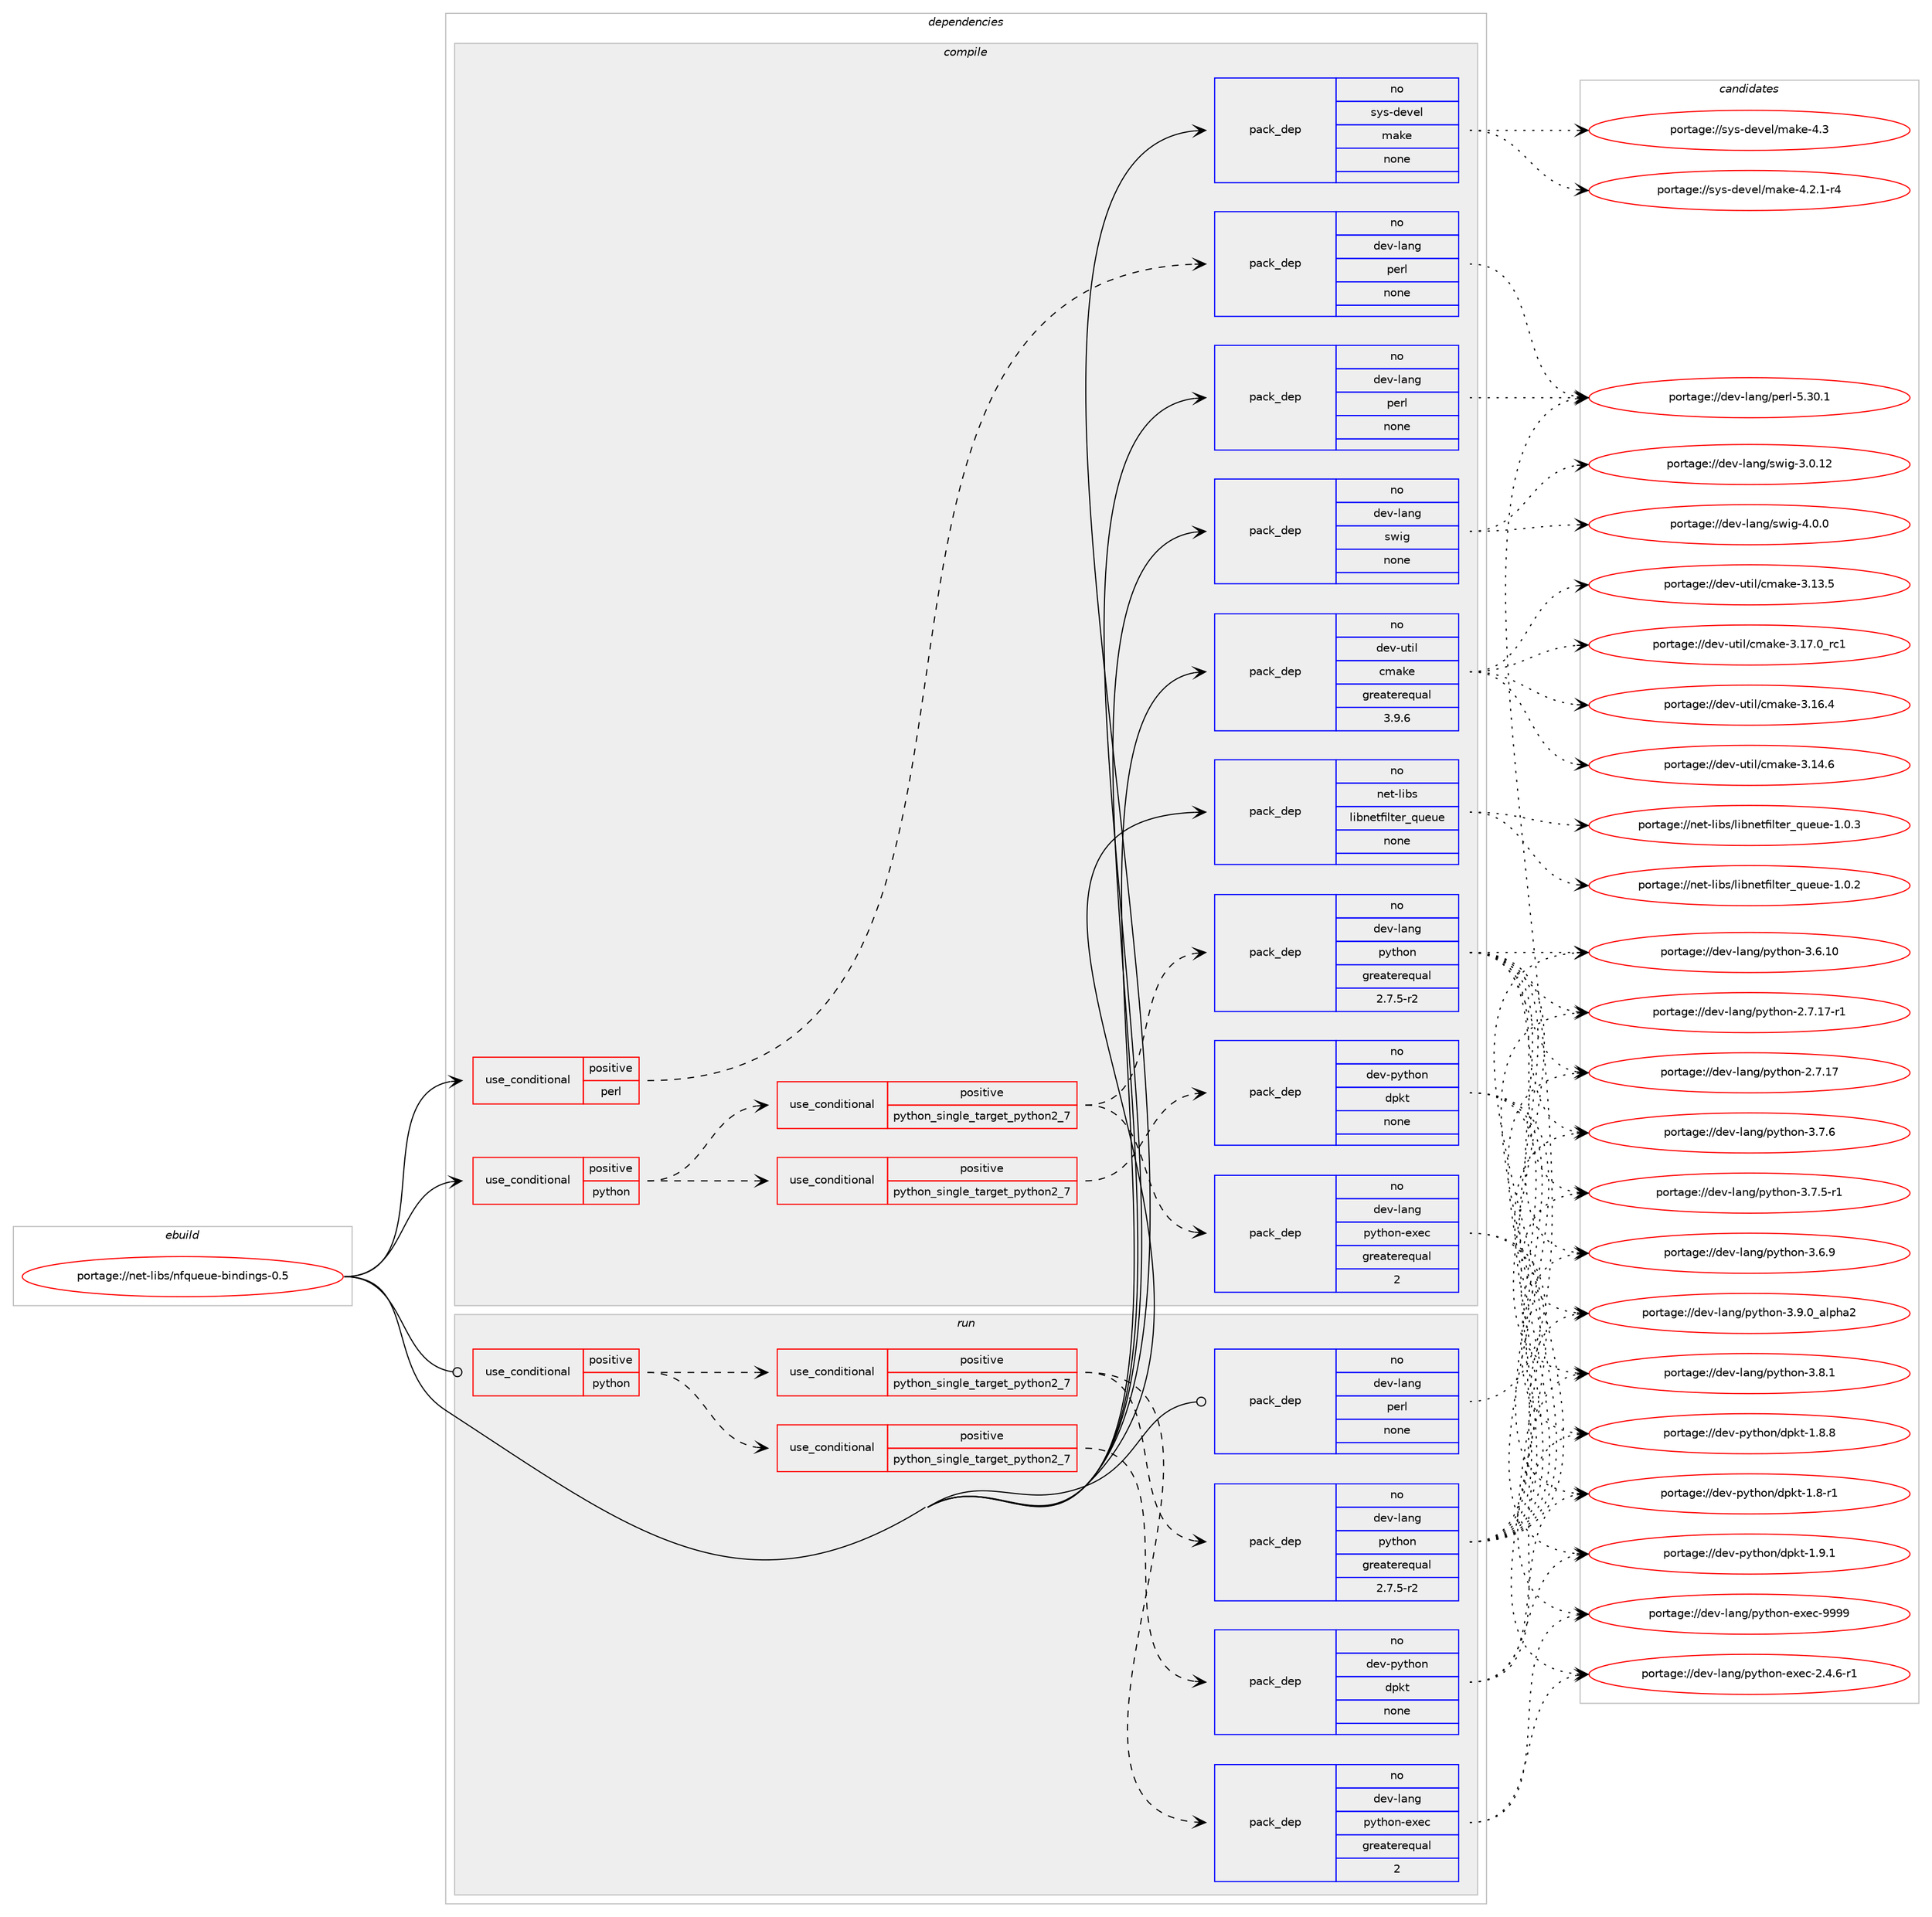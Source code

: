 digraph prolog {

# *************
# Graph options
# *************

newrank=true;
concentrate=true;
compound=true;
graph [rankdir=LR,fontname=Helvetica,fontsize=10,ranksep=1.5];#, ranksep=2.5, nodesep=0.2];
edge  [arrowhead=vee];
node  [fontname=Helvetica,fontsize=10];

# **********
# The ebuild
# **********

subgraph cluster_leftcol {
color=gray;
rank=same;
label=<<i>ebuild</i>>;
id [label="portage://net-libs/nfqueue-bindings-0.5", color=red, width=4, href="../net-libs/nfqueue-bindings-0.5.svg"];
}

# ****************
# The dependencies
# ****************

subgraph cluster_midcol {
color=gray;
label=<<i>dependencies</i>>;
subgraph cluster_compile {
fillcolor="#eeeeee";
style=filled;
label=<<i>compile</i>>;
subgraph cond29418 {
dependency137494 [label=<<TABLE BORDER="0" CELLBORDER="1" CELLSPACING="0" CELLPADDING="4"><TR><TD ROWSPAN="3" CELLPADDING="10">use_conditional</TD></TR><TR><TD>positive</TD></TR><TR><TD>perl</TD></TR></TABLE>>, shape=none, color=red];
subgraph pack105816 {
dependency137495 [label=<<TABLE BORDER="0" CELLBORDER="1" CELLSPACING="0" CELLPADDING="4" WIDTH="220"><TR><TD ROWSPAN="6" CELLPADDING="30">pack_dep</TD></TR><TR><TD WIDTH="110">no</TD></TR><TR><TD>dev-lang</TD></TR><TR><TD>perl</TD></TR><TR><TD>none</TD></TR><TR><TD></TD></TR></TABLE>>, shape=none, color=blue];
}
dependency137494:e -> dependency137495:w [weight=20,style="dashed",arrowhead="vee"];
}
id:e -> dependency137494:w [weight=20,style="solid",arrowhead="vee"];
subgraph cond29419 {
dependency137496 [label=<<TABLE BORDER="0" CELLBORDER="1" CELLSPACING="0" CELLPADDING="4"><TR><TD ROWSPAN="3" CELLPADDING="10">use_conditional</TD></TR><TR><TD>positive</TD></TR><TR><TD>python</TD></TR></TABLE>>, shape=none, color=red];
subgraph cond29420 {
dependency137497 [label=<<TABLE BORDER="0" CELLBORDER="1" CELLSPACING="0" CELLPADDING="4"><TR><TD ROWSPAN="3" CELLPADDING="10">use_conditional</TD></TR><TR><TD>positive</TD></TR><TR><TD>python_single_target_python2_7</TD></TR></TABLE>>, shape=none, color=red];
subgraph pack105817 {
dependency137498 [label=<<TABLE BORDER="0" CELLBORDER="1" CELLSPACING="0" CELLPADDING="4" WIDTH="220"><TR><TD ROWSPAN="6" CELLPADDING="30">pack_dep</TD></TR><TR><TD WIDTH="110">no</TD></TR><TR><TD>dev-python</TD></TR><TR><TD>dpkt</TD></TR><TR><TD>none</TD></TR><TR><TD></TD></TR></TABLE>>, shape=none, color=blue];
}
dependency137497:e -> dependency137498:w [weight=20,style="dashed",arrowhead="vee"];
}
dependency137496:e -> dependency137497:w [weight=20,style="dashed",arrowhead="vee"];
subgraph cond29421 {
dependency137499 [label=<<TABLE BORDER="0" CELLBORDER="1" CELLSPACING="0" CELLPADDING="4"><TR><TD ROWSPAN="3" CELLPADDING="10">use_conditional</TD></TR><TR><TD>positive</TD></TR><TR><TD>python_single_target_python2_7</TD></TR></TABLE>>, shape=none, color=red];
subgraph pack105818 {
dependency137500 [label=<<TABLE BORDER="0" CELLBORDER="1" CELLSPACING="0" CELLPADDING="4" WIDTH="220"><TR><TD ROWSPAN="6" CELLPADDING="30">pack_dep</TD></TR><TR><TD WIDTH="110">no</TD></TR><TR><TD>dev-lang</TD></TR><TR><TD>python</TD></TR><TR><TD>greaterequal</TD></TR><TR><TD>2.7.5-r2</TD></TR></TABLE>>, shape=none, color=blue];
}
dependency137499:e -> dependency137500:w [weight=20,style="dashed",arrowhead="vee"];
subgraph pack105819 {
dependency137501 [label=<<TABLE BORDER="0" CELLBORDER="1" CELLSPACING="0" CELLPADDING="4" WIDTH="220"><TR><TD ROWSPAN="6" CELLPADDING="30">pack_dep</TD></TR><TR><TD WIDTH="110">no</TD></TR><TR><TD>dev-lang</TD></TR><TR><TD>python-exec</TD></TR><TR><TD>greaterequal</TD></TR><TR><TD>2</TD></TR></TABLE>>, shape=none, color=blue];
}
dependency137499:e -> dependency137501:w [weight=20,style="dashed",arrowhead="vee"];
}
dependency137496:e -> dependency137499:w [weight=20,style="dashed",arrowhead="vee"];
}
id:e -> dependency137496:w [weight=20,style="solid",arrowhead="vee"];
subgraph pack105820 {
dependency137502 [label=<<TABLE BORDER="0" CELLBORDER="1" CELLSPACING="0" CELLPADDING="4" WIDTH="220"><TR><TD ROWSPAN="6" CELLPADDING="30">pack_dep</TD></TR><TR><TD WIDTH="110">no</TD></TR><TR><TD>dev-lang</TD></TR><TR><TD>perl</TD></TR><TR><TD>none</TD></TR><TR><TD></TD></TR></TABLE>>, shape=none, color=blue];
}
id:e -> dependency137502:w [weight=20,style="solid",arrowhead="vee"];
subgraph pack105821 {
dependency137503 [label=<<TABLE BORDER="0" CELLBORDER="1" CELLSPACING="0" CELLPADDING="4" WIDTH="220"><TR><TD ROWSPAN="6" CELLPADDING="30">pack_dep</TD></TR><TR><TD WIDTH="110">no</TD></TR><TR><TD>dev-lang</TD></TR><TR><TD>swig</TD></TR><TR><TD>none</TD></TR><TR><TD></TD></TR></TABLE>>, shape=none, color=blue];
}
id:e -> dependency137503:w [weight=20,style="solid",arrowhead="vee"];
subgraph pack105822 {
dependency137504 [label=<<TABLE BORDER="0" CELLBORDER="1" CELLSPACING="0" CELLPADDING="4" WIDTH="220"><TR><TD ROWSPAN="6" CELLPADDING="30">pack_dep</TD></TR><TR><TD WIDTH="110">no</TD></TR><TR><TD>dev-util</TD></TR><TR><TD>cmake</TD></TR><TR><TD>greaterequal</TD></TR><TR><TD>3.9.6</TD></TR></TABLE>>, shape=none, color=blue];
}
id:e -> dependency137504:w [weight=20,style="solid",arrowhead="vee"];
subgraph pack105823 {
dependency137505 [label=<<TABLE BORDER="0" CELLBORDER="1" CELLSPACING="0" CELLPADDING="4" WIDTH="220"><TR><TD ROWSPAN="6" CELLPADDING="30">pack_dep</TD></TR><TR><TD WIDTH="110">no</TD></TR><TR><TD>net-libs</TD></TR><TR><TD>libnetfilter_queue</TD></TR><TR><TD>none</TD></TR><TR><TD></TD></TR></TABLE>>, shape=none, color=blue];
}
id:e -> dependency137505:w [weight=20,style="solid",arrowhead="vee"];
subgraph pack105824 {
dependency137506 [label=<<TABLE BORDER="0" CELLBORDER="1" CELLSPACING="0" CELLPADDING="4" WIDTH="220"><TR><TD ROWSPAN="6" CELLPADDING="30">pack_dep</TD></TR><TR><TD WIDTH="110">no</TD></TR><TR><TD>sys-devel</TD></TR><TR><TD>make</TD></TR><TR><TD>none</TD></TR><TR><TD></TD></TR></TABLE>>, shape=none, color=blue];
}
id:e -> dependency137506:w [weight=20,style="solid",arrowhead="vee"];
}
subgraph cluster_compileandrun {
fillcolor="#eeeeee";
style=filled;
label=<<i>compile and run</i>>;
}
subgraph cluster_run {
fillcolor="#eeeeee";
style=filled;
label=<<i>run</i>>;
subgraph cond29422 {
dependency137507 [label=<<TABLE BORDER="0" CELLBORDER="1" CELLSPACING="0" CELLPADDING="4"><TR><TD ROWSPAN="3" CELLPADDING="10">use_conditional</TD></TR><TR><TD>positive</TD></TR><TR><TD>python</TD></TR></TABLE>>, shape=none, color=red];
subgraph cond29423 {
dependency137508 [label=<<TABLE BORDER="0" CELLBORDER="1" CELLSPACING="0" CELLPADDING="4"><TR><TD ROWSPAN="3" CELLPADDING="10">use_conditional</TD></TR><TR><TD>positive</TD></TR><TR><TD>python_single_target_python2_7</TD></TR></TABLE>>, shape=none, color=red];
subgraph pack105825 {
dependency137509 [label=<<TABLE BORDER="0" CELLBORDER="1" CELLSPACING="0" CELLPADDING="4" WIDTH="220"><TR><TD ROWSPAN="6" CELLPADDING="30">pack_dep</TD></TR><TR><TD WIDTH="110">no</TD></TR><TR><TD>dev-python</TD></TR><TR><TD>dpkt</TD></TR><TR><TD>none</TD></TR><TR><TD></TD></TR></TABLE>>, shape=none, color=blue];
}
dependency137508:e -> dependency137509:w [weight=20,style="dashed",arrowhead="vee"];
}
dependency137507:e -> dependency137508:w [weight=20,style="dashed",arrowhead="vee"];
subgraph cond29424 {
dependency137510 [label=<<TABLE BORDER="0" CELLBORDER="1" CELLSPACING="0" CELLPADDING="4"><TR><TD ROWSPAN="3" CELLPADDING="10">use_conditional</TD></TR><TR><TD>positive</TD></TR><TR><TD>python_single_target_python2_7</TD></TR></TABLE>>, shape=none, color=red];
subgraph pack105826 {
dependency137511 [label=<<TABLE BORDER="0" CELLBORDER="1" CELLSPACING="0" CELLPADDING="4" WIDTH="220"><TR><TD ROWSPAN="6" CELLPADDING="30">pack_dep</TD></TR><TR><TD WIDTH="110">no</TD></TR><TR><TD>dev-lang</TD></TR><TR><TD>python</TD></TR><TR><TD>greaterequal</TD></TR><TR><TD>2.7.5-r2</TD></TR></TABLE>>, shape=none, color=blue];
}
dependency137510:e -> dependency137511:w [weight=20,style="dashed",arrowhead="vee"];
subgraph pack105827 {
dependency137512 [label=<<TABLE BORDER="0" CELLBORDER="1" CELLSPACING="0" CELLPADDING="4" WIDTH="220"><TR><TD ROWSPAN="6" CELLPADDING="30">pack_dep</TD></TR><TR><TD WIDTH="110">no</TD></TR><TR><TD>dev-lang</TD></TR><TR><TD>python-exec</TD></TR><TR><TD>greaterequal</TD></TR><TR><TD>2</TD></TR></TABLE>>, shape=none, color=blue];
}
dependency137510:e -> dependency137512:w [weight=20,style="dashed",arrowhead="vee"];
}
dependency137507:e -> dependency137510:w [weight=20,style="dashed",arrowhead="vee"];
}
id:e -> dependency137507:w [weight=20,style="solid",arrowhead="odot"];
subgraph pack105828 {
dependency137513 [label=<<TABLE BORDER="0" CELLBORDER="1" CELLSPACING="0" CELLPADDING="4" WIDTH="220"><TR><TD ROWSPAN="6" CELLPADDING="30">pack_dep</TD></TR><TR><TD WIDTH="110">no</TD></TR><TR><TD>dev-lang</TD></TR><TR><TD>perl</TD></TR><TR><TD>none</TD></TR><TR><TD></TD></TR></TABLE>>, shape=none, color=blue];
}
id:e -> dependency137513:w [weight=20,style="solid",arrowhead="odot"];
}
}

# **************
# The candidates
# **************

subgraph cluster_choices {
rank=same;
color=gray;
label=<<i>candidates</i>>;

subgraph choice105816 {
color=black;
nodesep=1;
choice10010111845108971101034711210111410845534651484649 [label="portage://dev-lang/perl-5.30.1", color=red, width=4,href="../dev-lang/perl-5.30.1.svg"];
dependency137495:e -> choice10010111845108971101034711210111410845534651484649:w [style=dotted,weight="100"];
}
subgraph choice105817 {
color=black;
nodesep=1;
choice1001011184511212111610411111047100112107116454946574649 [label="portage://dev-python/dpkt-1.9.1", color=red, width=4,href="../dev-python/dpkt-1.9.1.svg"];
choice1001011184511212111610411111047100112107116454946564656 [label="portage://dev-python/dpkt-1.8.8", color=red, width=4,href="../dev-python/dpkt-1.8.8.svg"];
choice1001011184511212111610411111047100112107116454946564511449 [label="portage://dev-python/dpkt-1.8-r1", color=red, width=4,href="../dev-python/dpkt-1.8-r1.svg"];
dependency137498:e -> choice1001011184511212111610411111047100112107116454946574649:w [style=dotted,weight="100"];
dependency137498:e -> choice1001011184511212111610411111047100112107116454946564656:w [style=dotted,weight="100"];
dependency137498:e -> choice1001011184511212111610411111047100112107116454946564511449:w [style=dotted,weight="100"];
}
subgraph choice105818 {
color=black;
nodesep=1;
choice10010111845108971101034711212111610411111045514657464895971081121049750 [label="portage://dev-lang/python-3.9.0_alpha2", color=red, width=4,href="../dev-lang/python-3.9.0_alpha2.svg"];
choice100101118451089711010347112121116104111110455146564649 [label="portage://dev-lang/python-3.8.1", color=red, width=4,href="../dev-lang/python-3.8.1.svg"];
choice100101118451089711010347112121116104111110455146554654 [label="portage://dev-lang/python-3.7.6", color=red, width=4,href="../dev-lang/python-3.7.6.svg"];
choice1001011184510897110103471121211161041111104551465546534511449 [label="portage://dev-lang/python-3.7.5-r1", color=red, width=4,href="../dev-lang/python-3.7.5-r1.svg"];
choice100101118451089711010347112121116104111110455146544657 [label="portage://dev-lang/python-3.6.9", color=red, width=4,href="../dev-lang/python-3.6.9.svg"];
choice10010111845108971101034711212111610411111045514654464948 [label="portage://dev-lang/python-3.6.10", color=red, width=4,href="../dev-lang/python-3.6.10.svg"];
choice100101118451089711010347112121116104111110455046554649554511449 [label="portage://dev-lang/python-2.7.17-r1", color=red, width=4,href="../dev-lang/python-2.7.17-r1.svg"];
choice10010111845108971101034711212111610411111045504655464955 [label="portage://dev-lang/python-2.7.17", color=red, width=4,href="../dev-lang/python-2.7.17.svg"];
dependency137500:e -> choice10010111845108971101034711212111610411111045514657464895971081121049750:w [style=dotted,weight="100"];
dependency137500:e -> choice100101118451089711010347112121116104111110455146564649:w [style=dotted,weight="100"];
dependency137500:e -> choice100101118451089711010347112121116104111110455146554654:w [style=dotted,weight="100"];
dependency137500:e -> choice1001011184510897110103471121211161041111104551465546534511449:w [style=dotted,weight="100"];
dependency137500:e -> choice100101118451089711010347112121116104111110455146544657:w [style=dotted,weight="100"];
dependency137500:e -> choice10010111845108971101034711212111610411111045514654464948:w [style=dotted,weight="100"];
dependency137500:e -> choice100101118451089711010347112121116104111110455046554649554511449:w [style=dotted,weight="100"];
dependency137500:e -> choice10010111845108971101034711212111610411111045504655464955:w [style=dotted,weight="100"];
}
subgraph choice105819 {
color=black;
nodesep=1;
choice10010111845108971101034711212111610411111045101120101994557575757 [label="portage://dev-lang/python-exec-9999", color=red, width=4,href="../dev-lang/python-exec-9999.svg"];
choice10010111845108971101034711212111610411111045101120101994550465246544511449 [label="portage://dev-lang/python-exec-2.4.6-r1", color=red, width=4,href="../dev-lang/python-exec-2.4.6-r1.svg"];
dependency137501:e -> choice10010111845108971101034711212111610411111045101120101994557575757:w [style=dotted,weight="100"];
dependency137501:e -> choice10010111845108971101034711212111610411111045101120101994550465246544511449:w [style=dotted,weight="100"];
}
subgraph choice105820 {
color=black;
nodesep=1;
choice10010111845108971101034711210111410845534651484649 [label="portage://dev-lang/perl-5.30.1", color=red, width=4,href="../dev-lang/perl-5.30.1.svg"];
dependency137502:e -> choice10010111845108971101034711210111410845534651484649:w [style=dotted,weight="100"];
}
subgraph choice105821 {
color=black;
nodesep=1;
choice100101118451089711010347115119105103455246484648 [label="portage://dev-lang/swig-4.0.0", color=red, width=4,href="../dev-lang/swig-4.0.0.svg"];
choice10010111845108971101034711511910510345514648464950 [label="portage://dev-lang/swig-3.0.12", color=red, width=4,href="../dev-lang/swig-3.0.12.svg"];
dependency137503:e -> choice100101118451089711010347115119105103455246484648:w [style=dotted,weight="100"];
dependency137503:e -> choice10010111845108971101034711511910510345514648464950:w [style=dotted,weight="100"];
}
subgraph choice105822 {
color=black;
nodesep=1;
choice1001011184511711610510847991099710710145514649554648951149949 [label="portage://dev-util/cmake-3.17.0_rc1", color=red, width=4,href="../dev-util/cmake-3.17.0_rc1.svg"];
choice1001011184511711610510847991099710710145514649544652 [label="portage://dev-util/cmake-3.16.4", color=red, width=4,href="../dev-util/cmake-3.16.4.svg"];
choice1001011184511711610510847991099710710145514649524654 [label="portage://dev-util/cmake-3.14.6", color=red, width=4,href="../dev-util/cmake-3.14.6.svg"];
choice1001011184511711610510847991099710710145514649514653 [label="portage://dev-util/cmake-3.13.5", color=red, width=4,href="../dev-util/cmake-3.13.5.svg"];
dependency137504:e -> choice1001011184511711610510847991099710710145514649554648951149949:w [style=dotted,weight="100"];
dependency137504:e -> choice1001011184511711610510847991099710710145514649544652:w [style=dotted,weight="100"];
dependency137504:e -> choice1001011184511711610510847991099710710145514649524654:w [style=dotted,weight="100"];
dependency137504:e -> choice1001011184511711610510847991099710710145514649514653:w [style=dotted,weight="100"];
}
subgraph choice105823 {
color=black;
nodesep=1;
choice1101011164510810598115471081059811010111610210510811610111495113117101117101454946484651 [label="portage://net-libs/libnetfilter_queue-1.0.3", color=red, width=4,href="../net-libs/libnetfilter_queue-1.0.3.svg"];
choice1101011164510810598115471081059811010111610210510811610111495113117101117101454946484650 [label="portage://net-libs/libnetfilter_queue-1.0.2", color=red, width=4,href="../net-libs/libnetfilter_queue-1.0.2.svg"];
dependency137505:e -> choice1101011164510810598115471081059811010111610210510811610111495113117101117101454946484651:w [style=dotted,weight="100"];
dependency137505:e -> choice1101011164510810598115471081059811010111610210510811610111495113117101117101454946484650:w [style=dotted,weight="100"];
}
subgraph choice105824 {
color=black;
nodesep=1;
choice11512111545100101118101108471099710710145524651 [label="portage://sys-devel/make-4.3", color=red, width=4,href="../sys-devel/make-4.3.svg"];
choice1151211154510010111810110847109971071014552465046494511452 [label="portage://sys-devel/make-4.2.1-r4", color=red, width=4,href="../sys-devel/make-4.2.1-r4.svg"];
dependency137506:e -> choice11512111545100101118101108471099710710145524651:w [style=dotted,weight="100"];
dependency137506:e -> choice1151211154510010111810110847109971071014552465046494511452:w [style=dotted,weight="100"];
}
subgraph choice105825 {
color=black;
nodesep=1;
choice1001011184511212111610411111047100112107116454946574649 [label="portage://dev-python/dpkt-1.9.1", color=red, width=4,href="../dev-python/dpkt-1.9.1.svg"];
choice1001011184511212111610411111047100112107116454946564656 [label="portage://dev-python/dpkt-1.8.8", color=red, width=4,href="../dev-python/dpkt-1.8.8.svg"];
choice1001011184511212111610411111047100112107116454946564511449 [label="portage://dev-python/dpkt-1.8-r1", color=red, width=4,href="../dev-python/dpkt-1.8-r1.svg"];
dependency137509:e -> choice1001011184511212111610411111047100112107116454946574649:w [style=dotted,weight="100"];
dependency137509:e -> choice1001011184511212111610411111047100112107116454946564656:w [style=dotted,weight="100"];
dependency137509:e -> choice1001011184511212111610411111047100112107116454946564511449:w [style=dotted,weight="100"];
}
subgraph choice105826 {
color=black;
nodesep=1;
choice10010111845108971101034711212111610411111045514657464895971081121049750 [label="portage://dev-lang/python-3.9.0_alpha2", color=red, width=4,href="../dev-lang/python-3.9.0_alpha2.svg"];
choice100101118451089711010347112121116104111110455146564649 [label="portage://dev-lang/python-3.8.1", color=red, width=4,href="../dev-lang/python-3.8.1.svg"];
choice100101118451089711010347112121116104111110455146554654 [label="portage://dev-lang/python-3.7.6", color=red, width=4,href="../dev-lang/python-3.7.6.svg"];
choice1001011184510897110103471121211161041111104551465546534511449 [label="portage://dev-lang/python-3.7.5-r1", color=red, width=4,href="../dev-lang/python-3.7.5-r1.svg"];
choice100101118451089711010347112121116104111110455146544657 [label="portage://dev-lang/python-3.6.9", color=red, width=4,href="../dev-lang/python-3.6.9.svg"];
choice10010111845108971101034711212111610411111045514654464948 [label="portage://dev-lang/python-3.6.10", color=red, width=4,href="../dev-lang/python-3.6.10.svg"];
choice100101118451089711010347112121116104111110455046554649554511449 [label="portage://dev-lang/python-2.7.17-r1", color=red, width=4,href="../dev-lang/python-2.7.17-r1.svg"];
choice10010111845108971101034711212111610411111045504655464955 [label="portage://dev-lang/python-2.7.17", color=red, width=4,href="../dev-lang/python-2.7.17.svg"];
dependency137511:e -> choice10010111845108971101034711212111610411111045514657464895971081121049750:w [style=dotted,weight="100"];
dependency137511:e -> choice100101118451089711010347112121116104111110455146564649:w [style=dotted,weight="100"];
dependency137511:e -> choice100101118451089711010347112121116104111110455146554654:w [style=dotted,weight="100"];
dependency137511:e -> choice1001011184510897110103471121211161041111104551465546534511449:w [style=dotted,weight="100"];
dependency137511:e -> choice100101118451089711010347112121116104111110455146544657:w [style=dotted,weight="100"];
dependency137511:e -> choice10010111845108971101034711212111610411111045514654464948:w [style=dotted,weight="100"];
dependency137511:e -> choice100101118451089711010347112121116104111110455046554649554511449:w [style=dotted,weight="100"];
dependency137511:e -> choice10010111845108971101034711212111610411111045504655464955:w [style=dotted,weight="100"];
}
subgraph choice105827 {
color=black;
nodesep=1;
choice10010111845108971101034711212111610411111045101120101994557575757 [label="portage://dev-lang/python-exec-9999", color=red, width=4,href="../dev-lang/python-exec-9999.svg"];
choice10010111845108971101034711212111610411111045101120101994550465246544511449 [label="portage://dev-lang/python-exec-2.4.6-r1", color=red, width=4,href="../dev-lang/python-exec-2.4.6-r1.svg"];
dependency137512:e -> choice10010111845108971101034711212111610411111045101120101994557575757:w [style=dotted,weight="100"];
dependency137512:e -> choice10010111845108971101034711212111610411111045101120101994550465246544511449:w [style=dotted,weight="100"];
}
subgraph choice105828 {
color=black;
nodesep=1;
choice10010111845108971101034711210111410845534651484649 [label="portage://dev-lang/perl-5.30.1", color=red, width=4,href="../dev-lang/perl-5.30.1.svg"];
dependency137513:e -> choice10010111845108971101034711210111410845534651484649:w [style=dotted,weight="100"];
}
}

}
